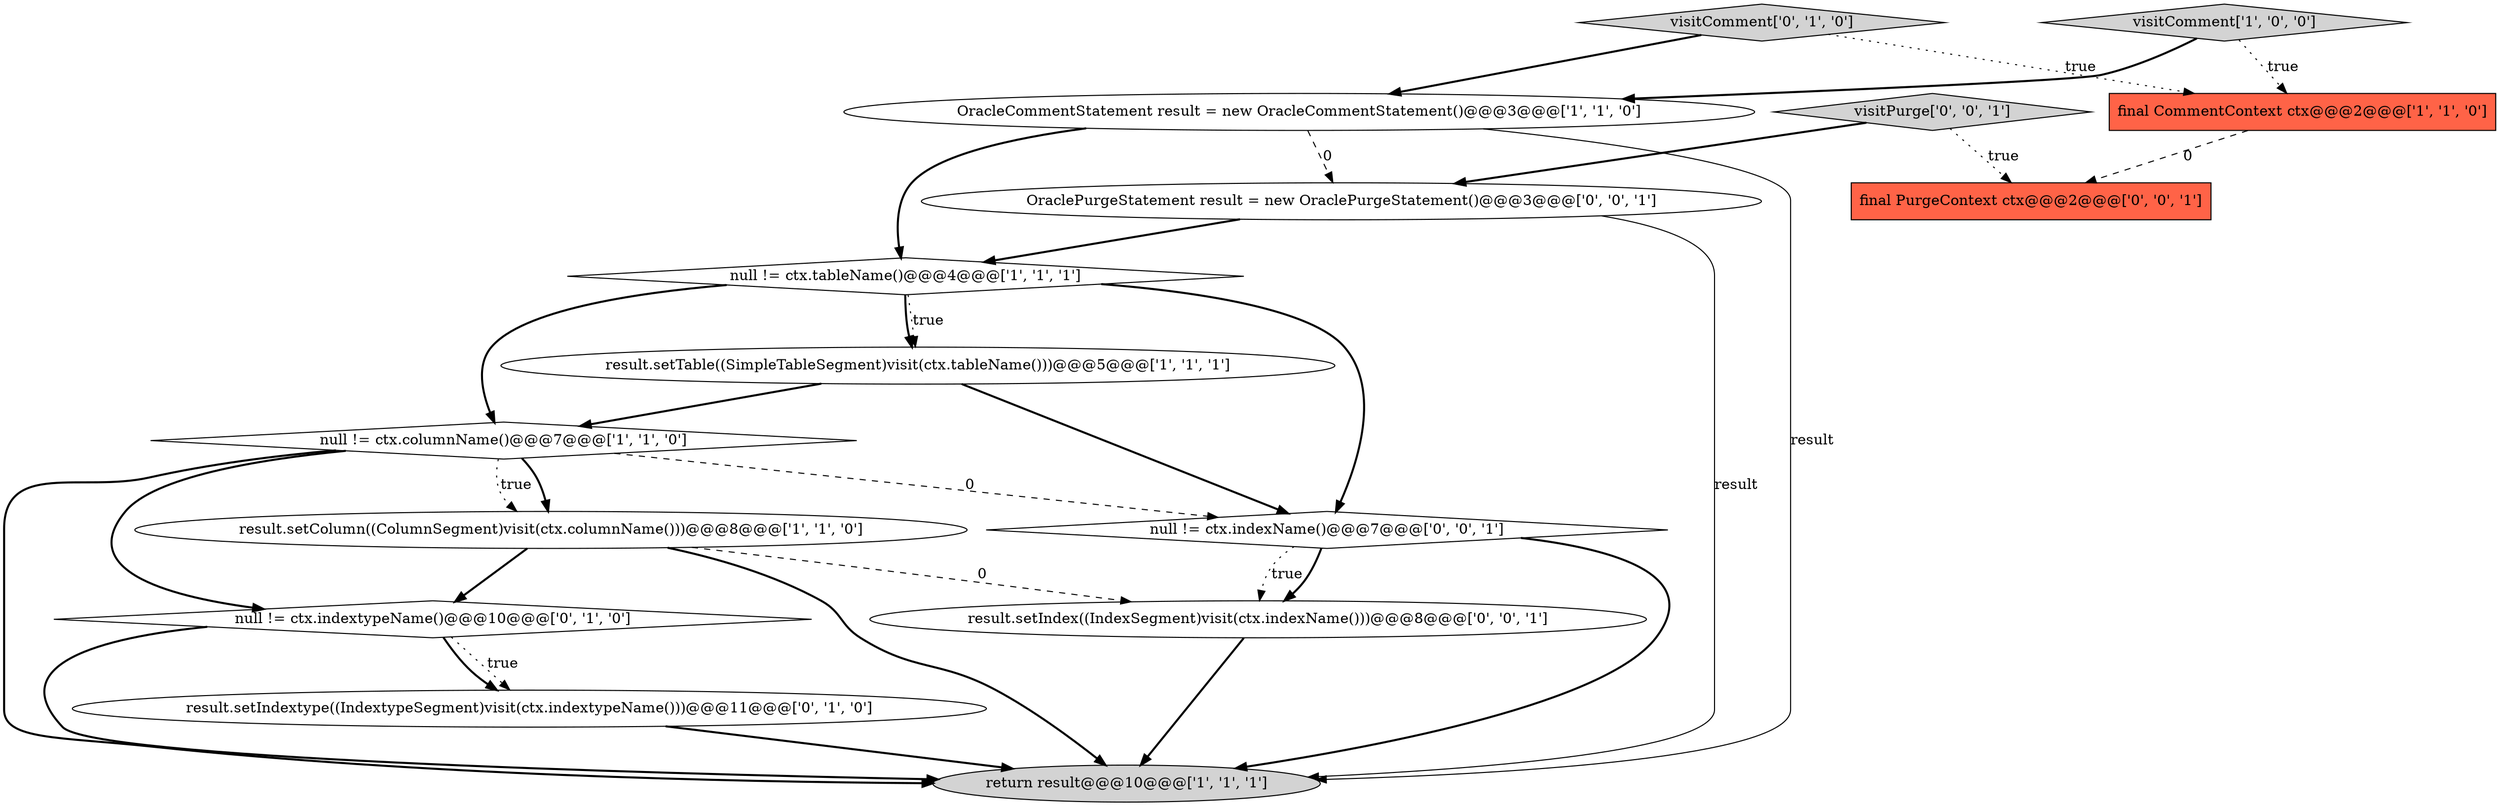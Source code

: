 digraph {
9 [style = filled, label = "visitComment['0', '1', '0']", fillcolor = lightgray, shape = diamond image = "AAA0AAABBB2BBB"];
0 [style = filled, label = "return result@@@10@@@['1', '1', '1']", fillcolor = lightgray, shape = ellipse image = "AAA0AAABBB1BBB"];
15 [style = filled, label = "null != ctx.indexName()@@@7@@@['0', '0', '1']", fillcolor = white, shape = diamond image = "AAA0AAABBB3BBB"];
3 [style = filled, label = "null != ctx.tableName()@@@4@@@['1', '1', '1']", fillcolor = white, shape = diamond image = "AAA0AAABBB1BBB"];
12 [style = filled, label = "OraclePurgeStatement result = new OraclePurgeStatement()@@@3@@@['0', '0', '1']", fillcolor = white, shape = ellipse image = "AAA0AAABBB3BBB"];
5 [style = filled, label = "result.setColumn((ColumnSegment)visit(ctx.columnName()))@@@8@@@['1', '1', '0']", fillcolor = white, shape = ellipse image = "AAA0AAABBB1BBB"];
8 [style = filled, label = "null != ctx.indextypeName()@@@10@@@['0', '1', '0']", fillcolor = white, shape = diamond image = "AAA1AAABBB2BBB"];
6 [style = filled, label = "final CommentContext ctx@@@2@@@['1', '1', '0']", fillcolor = tomato, shape = box image = "AAA0AAABBB1BBB"];
10 [style = filled, label = "result.setIndextype((IndextypeSegment)visit(ctx.indextypeName()))@@@11@@@['0', '1', '0']", fillcolor = white, shape = ellipse image = "AAA1AAABBB2BBB"];
11 [style = filled, label = "visitPurge['0', '0', '1']", fillcolor = lightgray, shape = diamond image = "AAA0AAABBB3BBB"];
4 [style = filled, label = "visitComment['1', '0', '0']", fillcolor = lightgray, shape = diamond image = "AAA0AAABBB1BBB"];
1 [style = filled, label = "result.setTable((SimpleTableSegment)visit(ctx.tableName()))@@@5@@@['1', '1', '1']", fillcolor = white, shape = ellipse image = "AAA0AAABBB1BBB"];
7 [style = filled, label = "OracleCommentStatement result = new OracleCommentStatement()@@@3@@@['1', '1', '0']", fillcolor = white, shape = ellipse image = "AAA0AAABBB1BBB"];
13 [style = filled, label = "result.setIndex((IndexSegment)visit(ctx.indexName()))@@@8@@@['0', '0', '1']", fillcolor = white, shape = ellipse image = "AAA0AAABBB3BBB"];
14 [style = filled, label = "final PurgeContext ctx@@@2@@@['0', '0', '1']", fillcolor = tomato, shape = box image = "AAA0AAABBB3BBB"];
2 [style = filled, label = "null != ctx.columnName()@@@7@@@['1', '1', '0']", fillcolor = white, shape = diamond image = "AAA0AAABBB1BBB"];
8->10 [style = dotted, label="true"];
5->13 [style = dashed, label="0"];
4->7 [style = bold, label=""];
5->8 [style = bold, label=""];
11->12 [style = bold, label=""];
15->13 [style = dotted, label="true"];
8->0 [style = bold, label=""];
3->2 [style = bold, label=""];
3->1 [style = dotted, label="true"];
13->0 [style = bold, label=""];
6->14 [style = dashed, label="0"];
2->5 [style = bold, label=""];
12->0 [style = solid, label="result"];
2->5 [style = dotted, label="true"];
2->15 [style = dashed, label="0"];
9->6 [style = dotted, label="true"];
3->1 [style = bold, label=""];
2->8 [style = bold, label=""];
7->3 [style = bold, label=""];
5->0 [style = bold, label=""];
15->0 [style = bold, label=""];
11->14 [style = dotted, label="true"];
12->3 [style = bold, label=""];
7->0 [style = solid, label="result"];
15->13 [style = bold, label=""];
7->12 [style = dashed, label="0"];
1->15 [style = bold, label=""];
3->15 [style = bold, label=""];
2->0 [style = bold, label=""];
4->6 [style = dotted, label="true"];
1->2 [style = bold, label=""];
8->10 [style = bold, label=""];
10->0 [style = bold, label=""];
9->7 [style = bold, label=""];
}
